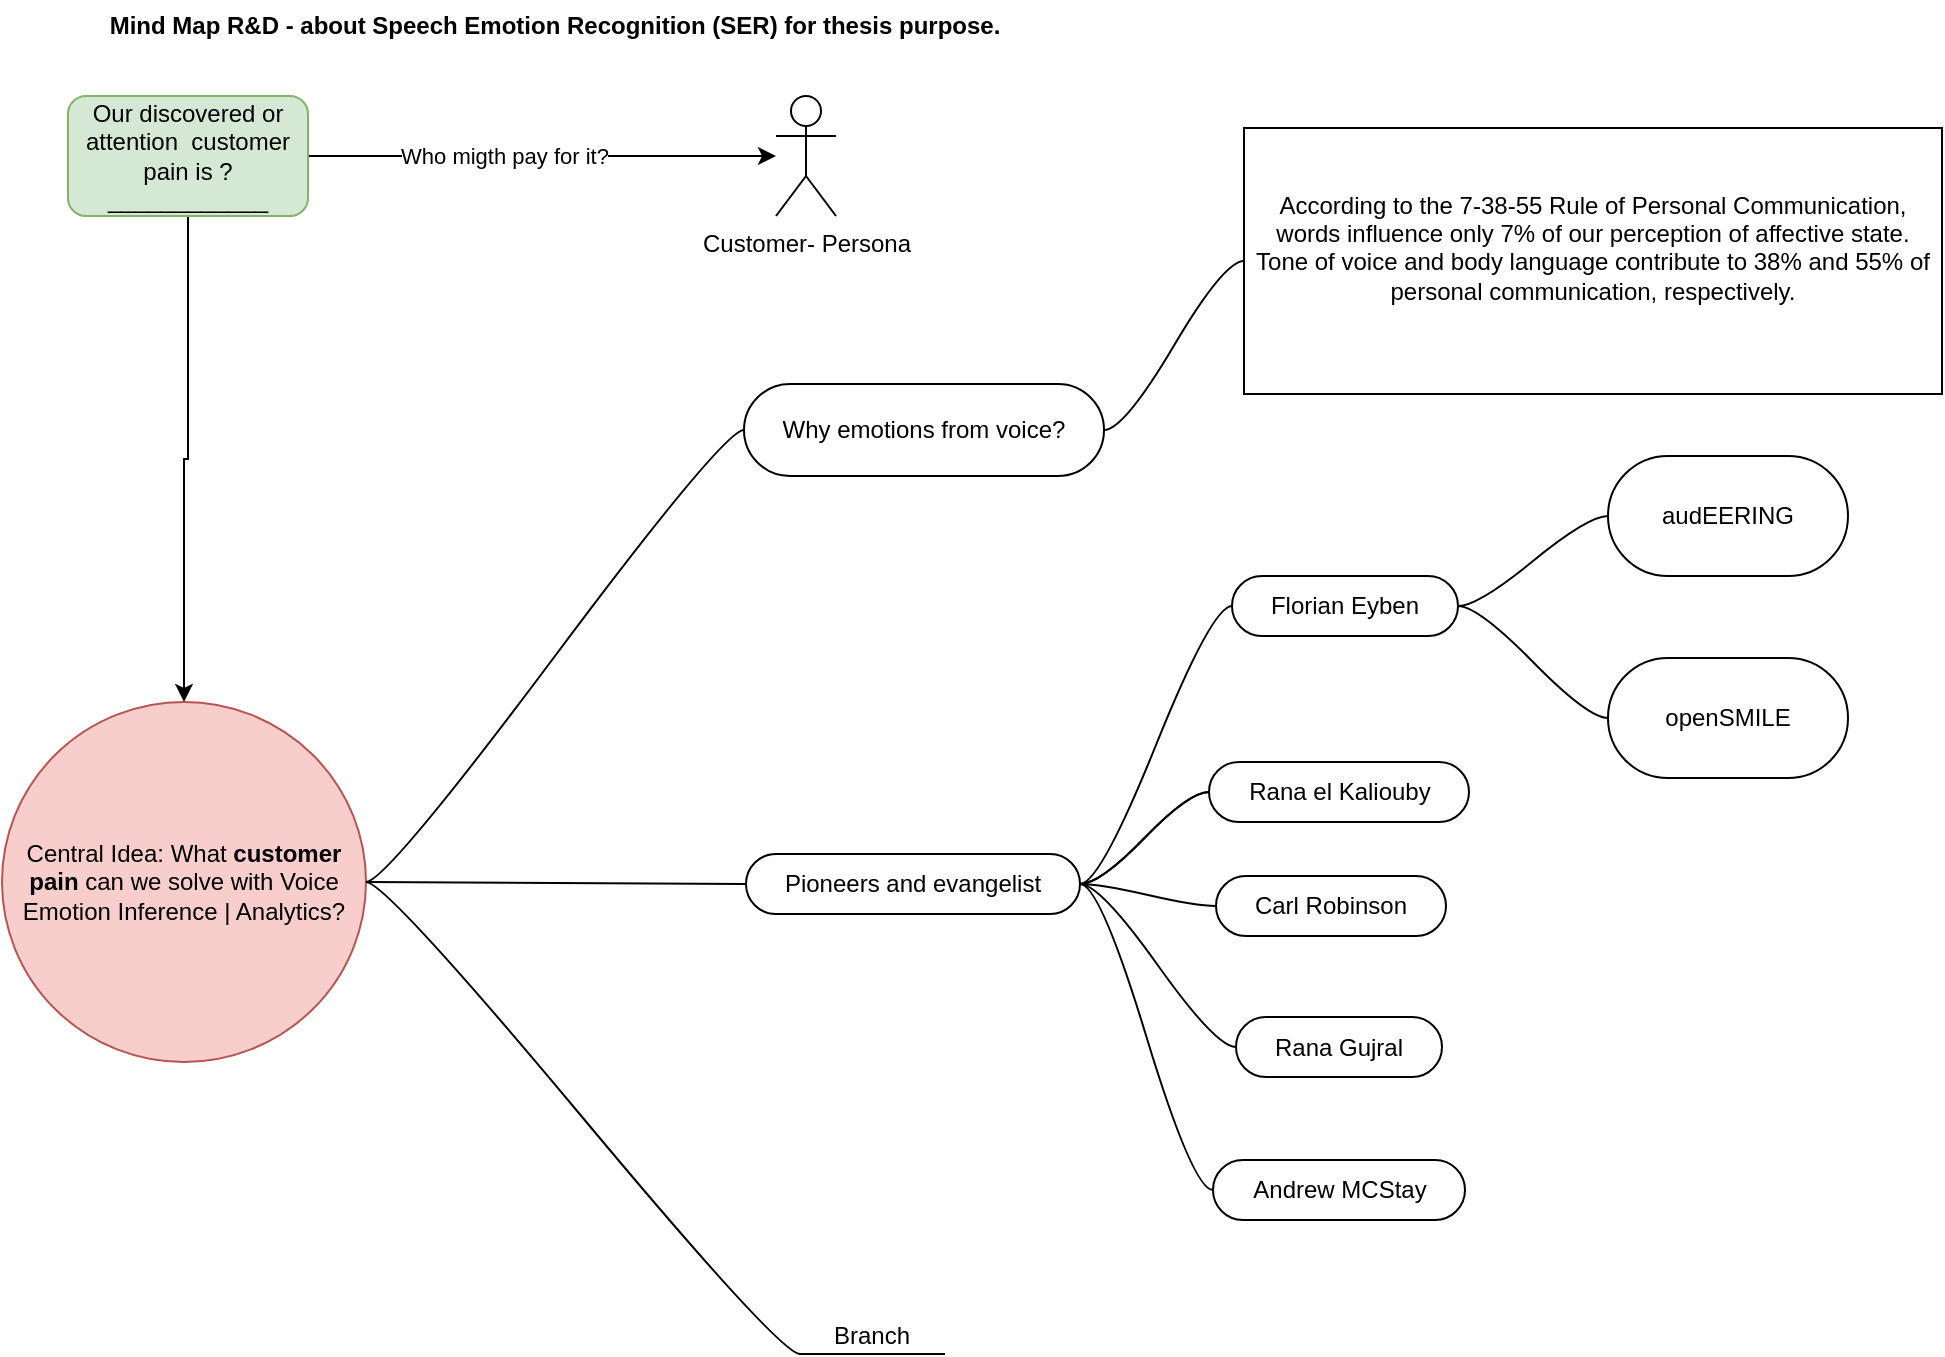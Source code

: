 <mxfile version="20.8.16" type="device"><diagram name="Page-1" id="-_rnX1O6vm8Izhrkkn8P"><mxGraphModel dx="1457" dy="888" grid="0" gridSize="10" guides="1" tooltips="1" connect="1" arrows="1" fold="1" page="1" pageScale="1" pageWidth="1169" pageHeight="827" math="0" shadow="0"><root><mxCell id="0"/><mxCell id="1" parent="0"/><UserObject label="According to the 7-38-55 Rule of Personal Communication, words influence only 7% of our perception of affective state. Tone of voice and body language contribute to 38% and 55% of personal communication, respectively.&lt;br&gt;&lt;br&gt;" link="https://www.researchgate.net/publication/283794137_Decoding_Non-Verbal_Communication" id="-ORlsQFbIjHmuIFInHwR-74"><mxCell style="whiteSpace=wrap;html=1;rounded=0;arcSize=50;align=center;verticalAlign=middle;strokeWidth=1;autosize=1;spacing=4;treeFolding=1;treeMoving=1;newEdgeStyle={&quot;edgeStyle&quot;:&quot;entityRelationEdgeStyle&quot;,&quot;startArrow&quot;:&quot;none&quot;,&quot;endArrow&quot;:&quot;none&quot;,&quot;segment&quot;:10,&quot;curved&quot;:1,&quot;sourcePerimeterSpacing&quot;:0,&quot;targetPerimeterSpacing&quot;:0};strokeColor=default;fillColor=default;" parent="1" vertex="1" collapsed="1"><mxGeometry x="660" y="77" width="349" height="133" as="geometry"/></mxCell></UserObject><mxCell id="-ORlsQFbIjHmuIFInHwR-46" value="" style="swimlane;startSize=20;horizontal=1;containerType=tree;strokeColor=none;fillColor=default;" parent="1" vertex="1"><mxGeometry x="89" y="205" width="156" height="244" as="geometry"/></mxCell><mxCell id="-ORlsQFbIjHmuIFInHwR-51" value="Central Idea: What &lt;b&gt;customer pain&lt;/b&gt; can we solve with Voice Emotion Inference | Analytics?" style="ellipse;whiteSpace=wrap;html=1;align=center;treeFolding=1;treeMoving=1;newEdgeStyle={&quot;edgeStyle&quot;:&quot;entityRelationEdgeStyle&quot;,&quot;startArrow&quot;:&quot;none&quot;,&quot;endArrow&quot;:&quot;none&quot;,&quot;segment&quot;:10,&quot;curved&quot;:1,&quot;sourcePerimeterSpacing&quot;:0,&quot;targetPerimeterSpacing&quot;:0};strokeColor=#b85450;fillColor=#f8cecc;" parent="-ORlsQFbIjHmuIFInHwR-46" vertex="1"><mxGeometry x="-50" y="159" width="182" height="180" as="geometry"/></mxCell><mxCell id="-ORlsQFbIjHmuIFInHwR-56" value="Customer- Persona" style="shape=umlActor;verticalLabelPosition=bottom;verticalAlign=top;html=1;outlineConnect=0;strokeColor=default;fillColor=default;" parent="1" vertex="1"><mxGeometry x="426" y="61" width="30" height="60" as="geometry"/></mxCell><mxCell id="-ORlsQFbIjHmuIFInHwR-65" style="edgeStyle=orthogonalEdgeStyle;rounded=0;orthogonalLoop=1;jettySize=auto;html=1;exitX=1;exitY=0.5;exitDx=0;exitDy=0;" parent="1" source="-ORlsQFbIjHmuIFInHwR-57" target="-ORlsQFbIjHmuIFInHwR-56" edge="1"><mxGeometry relative="1" as="geometry"/></mxCell><mxCell id="-ORlsQFbIjHmuIFInHwR-66" value="Who migth pay for it?" style="edgeLabel;html=1;align=center;verticalAlign=middle;resizable=0;points=[];" parent="-ORlsQFbIjHmuIFInHwR-65" vertex="1" connectable="0"><mxGeometry x="-0.163" relative="1" as="geometry"><mxPoint as="offset"/></mxGeometry></mxCell><mxCell id="-ORlsQFbIjHmuIFInHwR-69" style="edgeStyle=orthogonalEdgeStyle;rounded=0;orthogonalLoop=1;jettySize=auto;html=1;entryX=0.5;entryY=0;entryDx=0;entryDy=0;" parent="1" source="-ORlsQFbIjHmuIFInHwR-57" target="-ORlsQFbIjHmuIFInHwR-51" edge="1"><mxGeometry relative="1" as="geometry"/></mxCell><mxCell id="-ORlsQFbIjHmuIFInHwR-57" value="Our discovered or attention&amp;nbsp; customer pain is ? ____________" style="rounded=1;whiteSpace=wrap;html=1;strokeColor=#82b366;fillColor=#d5e8d4;" parent="1" vertex="1"><mxGeometry x="72" y="61" width="120" height="60" as="geometry"/></mxCell><mxCell id="Y2cM8McQwbeSP3htrYqF-1" value="Mind Map R&amp;amp;D - about Speech Emotion Recognition (SER) for thesis purpose." style="text;html=1;align=center;verticalAlign=middle;resizable=0;points=[];autosize=1;strokeColor=none;fillColor=none;fontStyle=1" parent="1" vertex="1"><mxGeometry x="83" y="13" width="463" height="26" as="geometry"/></mxCell><mxCell id="-ORlsQFbIjHmuIFInHwR-88" value="Andrew MCStay" style="whiteSpace=wrap;html=1;rounded=1;arcSize=50;align=center;verticalAlign=middle;strokeWidth=1;autosize=1;spacing=4;treeFolding=1;treeMoving=1;newEdgeStyle={&quot;edgeStyle&quot;:&quot;entityRelationEdgeStyle&quot;,&quot;startArrow&quot;:&quot;none&quot;,&quot;endArrow&quot;:&quot;none&quot;,&quot;segment&quot;:10,&quot;curved&quot;:1,&quot;sourcePerimeterSpacing&quot;:0,&quot;targetPerimeterSpacing&quot;:0};strokeColor=default;fillColor=default;" parent="1" vertex="1"><mxGeometry x="644.5" y="593" width="126" height="30" as="geometry"/></mxCell><mxCell id="-ORlsQFbIjHmuIFInHwR-87" value="" style="edgeStyle=entityRelationEdgeStyle;startArrow=none;endArrow=none;segment=10;curved=1;sourcePerimeterSpacing=0;targetPerimeterSpacing=0;rounded=0;" parent="1" source="-ORlsQFbIjHmuIFInHwR-80" target="-ORlsQFbIjHmuIFInHwR-88" edge="1"><mxGeometry relative="1" as="geometry"><mxPoint x="668" y="610" as="sourcePoint"/></mxGeometry></mxCell><UserObject label="Rana Gujral" link="https://www.youtube.com/@voicetechpodcast111/videos" id="-ORlsQFbIjHmuIFInHwR-90"><mxCell style="whiteSpace=wrap;html=1;rounded=1;arcSize=50;align=center;verticalAlign=middle;strokeWidth=1;autosize=1;spacing=4;treeFolding=1;treeMoving=1;newEdgeStyle={&quot;edgeStyle&quot;:&quot;entityRelationEdgeStyle&quot;,&quot;startArrow&quot;:&quot;none&quot;,&quot;endArrow&quot;:&quot;none&quot;,&quot;segment&quot;:10,&quot;curved&quot;:1,&quot;sourcePerimeterSpacing&quot;:0,&quot;targetPerimeterSpacing&quot;:0};strokeColor=default;fillColor=default;" parent="1" vertex="1"><mxGeometry x="656" y="521.5" width="103" height="30" as="geometry"/></mxCell></UserObject><mxCell id="-ORlsQFbIjHmuIFInHwR-89" value="" style="edgeStyle=entityRelationEdgeStyle;startArrow=none;endArrow=none;segment=10;curved=1;sourcePerimeterSpacing=0;targetPerimeterSpacing=0;rounded=0;" parent="1" source="-ORlsQFbIjHmuIFInHwR-80" target="-ORlsQFbIjHmuIFInHwR-90" edge="1"><mxGeometry relative="1" as="geometry"><mxPoint x="668" y="610" as="sourcePoint"/></mxGeometry></mxCell><UserObject label="Carl Robinson" link="https://www.youtube.com/@voicetechpodcast111/videos" id="-ORlsQFbIjHmuIFInHwR-82"><mxCell style="whiteSpace=wrap;html=1;rounded=1;arcSize=50;align=center;verticalAlign=middle;strokeWidth=1;autosize=1;spacing=4;treeFolding=1;treeMoving=1;newEdgeStyle={&quot;edgeStyle&quot;:&quot;entityRelationEdgeStyle&quot;,&quot;startArrow&quot;:&quot;none&quot;,&quot;endArrow&quot;:&quot;none&quot;,&quot;segment&quot;:10,&quot;curved&quot;:1,&quot;sourcePerimeterSpacing&quot;:0,&quot;targetPerimeterSpacing&quot;:0};strokeColor=default;fillColor=default;" parent="1" vertex="1"><mxGeometry x="646" y="451" width="115" height="30" as="geometry"/></mxCell></UserObject><mxCell id="-ORlsQFbIjHmuIFInHwR-81" value="" style="edgeStyle=entityRelationEdgeStyle;startArrow=none;endArrow=none;segment=10;curved=1;sourcePerimeterSpacing=0;targetPerimeterSpacing=0;rounded=0;" parent="1" source="-ORlsQFbIjHmuIFInHwR-80" target="-ORlsQFbIjHmuIFInHwR-82" edge="1"><mxGeometry relative="1" as="geometry"><mxPoint x="395" y="620" as="sourcePoint"/></mxGeometry></mxCell><mxCell id="-ORlsQFbIjHmuIFInHwR-84" value="Rana el Kaliouby" style="whiteSpace=wrap;html=1;rounded=1;arcSize=50;align=center;verticalAlign=middle;strokeWidth=1;autosize=1;spacing=4;treeFolding=1;treeMoving=1;newEdgeStyle={&quot;edgeStyle&quot;:&quot;entityRelationEdgeStyle&quot;,&quot;startArrow&quot;:&quot;none&quot;,&quot;endArrow&quot;:&quot;none&quot;,&quot;segment&quot;:10,&quot;curved&quot;:1,&quot;sourcePerimeterSpacing&quot;:0,&quot;targetPerimeterSpacing&quot;:0};strokeColor=default;fillColor=default;" parent="1" vertex="1"><mxGeometry x="642.5" y="394" width="130" height="30" as="geometry"/></mxCell><mxCell id="-ORlsQFbIjHmuIFInHwR-83" value="" style="edgeStyle=entityRelationEdgeStyle;startArrow=none;endArrow=none;segment=10;curved=1;sourcePerimeterSpacing=0;targetPerimeterSpacing=0;rounded=0;" parent="1" source="-ORlsQFbIjHmuIFInHwR-80" target="-ORlsQFbIjHmuIFInHwR-84" edge="1"><mxGeometry relative="1" as="geometry"><mxPoint x="668" y="610" as="sourcePoint"/></mxGeometry></mxCell><mxCell id="NfyfgqUMuGVPZbxr-Lkv-12" value="" style="edgeStyle=entityRelationEdgeStyle;rounded=0;orthogonalLoop=1;jettySize=auto;html=1;startArrow=none;endArrow=none;segment=10;curved=1;sourcePerimeterSpacing=0;targetPerimeterSpacing=0;" edge="1" parent="1" source="-ORlsQFbIjHmuIFInHwR-80" target="-ORlsQFbIjHmuIFInHwR-84"><mxGeometry relative="1" as="geometry"/></mxCell><mxCell id="-ORlsQFbIjHmuIFInHwR-80" value="Pioneers and&amp;nbsp;evangelist" style="whiteSpace=wrap;html=1;rounded=1;arcSize=50;align=center;verticalAlign=middle;strokeWidth=1;autosize=1;spacing=4;treeFolding=1;treeMoving=1;newEdgeStyle={&quot;edgeStyle&quot;:&quot;entityRelationEdgeStyle&quot;,&quot;startArrow&quot;:&quot;none&quot;,&quot;endArrow&quot;:&quot;none&quot;,&quot;segment&quot;:10,&quot;curved&quot;:1,&quot;sourcePerimeterSpacing&quot;:0,&quot;targetPerimeterSpacing&quot;:0};strokeColor=default;fillColor=default;" parent="1" vertex="1"><mxGeometry x="411" y="440" width="167" height="30" as="geometry"/></mxCell><mxCell id="-ORlsQFbIjHmuIFInHwR-79" value="" style="edgeStyle=entityRelationEdgeStyle;startArrow=none;endArrow=none;segment=10;curved=1;sourcePerimeterSpacing=0;targetPerimeterSpacing=0;rounded=0;" parent="1" source="-ORlsQFbIjHmuIFInHwR-51" target="-ORlsQFbIjHmuIFInHwR-80" edge="1"><mxGeometry relative="1" as="geometry"><mxPoint x="336" y="512" as="sourcePoint"/></mxGeometry></mxCell><mxCell id="-ORlsQFbIjHmuIFInHwR-85" value="" style="edgeStyle=entityRelationEdgeStyle;startArrow=none;endArrow=none;segment=10;curved=1;sourcePerimeterSpacing=0;targetPerimeterSpacing=0;rounded=0;" parent="1" source="-ORlsQFbIjHmuIFInHwR-80" target="-ORlsQFbIjHmuIFInHwR-86" edge="1"><mxGeometry relative="1" as="geometry"><mxPoint x="668" y="610" as="sourcePoint"/></mxGeometry></mxCell><mxCell id="NfyfgqUMuGVPZbxr-Lkv-23" value="" style="edgeStyle=entityRelationEdgeStyle;rounded=0;orthogonalLoop=1;jettySize=auto;html=1;startArrow=none;endArrow=none;segment=10;curved=1;sourcePerimeterSpacing=0;targetPerimeterSpacing=0;" edge="1" parent="1" source="-ORlsQFbIjHmuIFInHwR-86" target="NfyfgqUMuGVPZbxr-Lkv-22"><mxGeometry relative="1" as="geometry"/></mxCell><mxCell id="NfyfgqUMuGVPZbxr-Lkv-25" value="" style="edgeStyle=entityRelationEdgeStyle;rounded=0;orthogonalLoop=1;jettySize=auto;html=1;startArrow=none;endArrow=none;segment=10;curved=1;sourcePerimeterSpacing=0;targetPerimeterSpacing=0;" edge="1" parent="1" source="-ORlsQFbIjHmuIFInHwR-86" target="NfyfgqUMuGVPZbxr-Lkv-24"><mxGeometry relative="1" as="geometry"/></mxCell><UserObject label="Florian Eyben" link="https://www.audeering.com/company/florian-eyben/" id="-ORlsQFbIjHmuIFInHwR-86"><mxCell style="whiteSpace=wrap;html=1;rounded=1;arcSize=50;align=center;verticalAlign=middle;strokeWidth=1;autosize=1;spacing=4;treeFolding=1;treeMoving=1;newEdgeStyle={&quot;edgeStyle&quot;:&quot;entityRelationEdgeStyle&quot;,&quot;startArrow&quot;:&quot;none&quot;,&quot;endArrow&quot;:&quot;none&quot;,&quot;segment&quot;:10,&quot;curved&quot;:1,&quot;sourcePerimeterSpacing&quot;:0,&quot;targetPerimeterSpacing&quot;:0};strokeColor=default;fillColor=default;" parent="1" vertex="1"><mxGeometry x="654" y="301" width="113" height="30" as="geometry"/></mxCell></UserObject><mxCell id="-ORlsQFbIjHmuIFInHwR-73" value="" style="edgeStyle=entityRelationEdgeStyle;startArrow=none;endArrow=none;segment=10;curved=1;sourcePerimeterSpacing=0;targetPerimeterSpacing=0;rounded=0;" parent="1" source="-ORlsQFbIjHmuIFInHwR-52" target="-ORlsQFbIjHmuIFInHwR-74" edge="1"><mxGeometry relative="1" as="geometry"><mxPoint x="336" y="512" as="sourcePoint"/></mxGeometry></mxCell><mxCell id="-ORlsQFbIjHmuIFInHwR-52" value="Why emotions from voice?" style="whiteSpace=wrap;html=1;rounded=1;arcSize=50;align=center;verticalAlign=middle;strokeWidth=1;autosize=1;spacing=4;treeFolding=1;treeMoving=1;newEdgeStyle={&quot;edgeStyle&quot;:&quot;entityRelationEdgeStyle&quot;,&quot;startArrow&quot;:&quot;none&quot;,&quot;endArrow&quot;:&quot;none&quot;,&quot;segment&quot;:10,&quot;curved&quot;:1,&quot;sourcePerimeterSpacing&quot;:0,&quot;targetPerimeterSpacing&quot;:0};strokeColor=default;fillColor=default;" parent="1" vertex="1"><mxGeometry x="410" y="205" width="180" height="46" as="geometry"/></mxCell><mxCell id="-ORlsQFbIjHmuIFInHwR-47" value="" style="edgeStyle=entityRelationEdgeStyle;startArrow=none;endArrow=none;segment=10;curved=1;sourcePerimeterSpacing=0;targetPerimeterSpacing=0;rounded=0;" parent="1" source="-ORlsQFbIjHmuIFInHwR-51" target="-ORlsQFbIjHmuIFInHwR-52" edge="1"><mxGeometry relative="1" as="geometry"/></mxCell><mxCell id="-ORlsQFbIjHmuIFInHwR-53" value="Branch" style="whiteSpace=wrap;html=1;shape=partialRectangle;top=0;left=0;bottom=1;right=0;points=[[0,1],[1,1]];fillColor=none;align=center;verticalAlign=bottom;routingCenterY=0.5;snapToPoint=1;autosize=1;treeFolding=1;treeMoving=1;newEdgeStyle={&quot;edgeStyle&quot;:&quot;entityRelationEdgeStyle&quot;,&quot;startArrow&quot;:&quot;none&quot;,&quot;endArrow&quot;:&quot;none&quot;,&quot;segment&quot;:10,&quot;curved&quot;:1,&quot;sourcePerimeterSpacing&quot;:0,&quot;targetPerimeterSpacing&quot;:0};strokeColor=default;" parent="1" vertex="1"><mxGeometry x="438" y="664" width="72" height="26" as="geometry"/></mxCell><mxCell id="-ORlsQFbIjHmuIFInHwR-48" value="" style="edgeStyle=entityRelationEdgeStyle;startArrow=none;endArrow=none;segment=10;curved=1;sourcePerimeterSpacing=0;targetPerimeterSpacing=0;rounded=0;" parent="1" source="-ORlsQFbIjHmuIFInHwR-51" target="-ORlsQFbIjHmuIFInHwR-53" edge="1"><mxGeometry relative="1" as="geometry"/></mxCell><mxCell id="NfyfgqUMuGVPZbxr-Lkv-22" value="audEERING" style="whiteSpace=wrap;html=1;rounded=1;arcSize=50;strokeWidth=1;spacing=4;" vertex="1" parent="1"><mxGeometry x="842" y="241" width="120" height="60" as="geometry"/></mxCell><mxCell id="NfyfgqUMuGVPZbxr-Lkv-24" value="openSMILE" style="whiteSpace=wrap;html=1;rounded=1;arcSize=50;strokeWidth=1;spacing=4;" vertex="1" parent="1"><mxGeometry x="842" y="342" width="120" height="60" as="geometry"/></mxCell></root></mxGraphModel></diagram></mxfile>